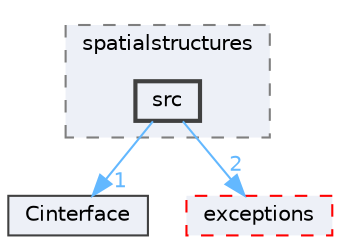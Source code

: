 digraph "Cpp/spatialstructures/src"
{
 // LATEX_PDF_SIZE
  bgcolor="transparent";
  edge [fontname=Helvetica,fontsize=10,labelfontname=Helvetica,labelfontsize=10];
  node [fontname=Helvetica,fontsize=10,shape=box,height=0.2,width=0.4];
  compound=true
  subgraph clusterdir_66731bdf74d76a38b2c500ac62cfdf48 {
    graph [ bgcolor="#edf0f7", pencolor="grey50", label="spatialstructures", fontname=Helvetica,fontsize=10 style="filled,dashed", URL="dir_66731bdf74d76a38b2c500ac62cfdf48.html",tooltip=""]
  dir_7fdf8b1285a3d76ae7bf3420b7ffebee [label="src", fillcolor="#edf0f7", color="grey25", style="filled,bold", URL="dir_7fdf8b1285a3d76ae7bf3420b7ffebee.html",tooltip=""];
  }
  dir_37600e7aa46d6eb08a97d98a1c09ffb1 [label="Cinterface", fillcolor="#edf0f7", color="grey25", style="filled", URL="dir_37600e7aa46d6eb08a97d98a1c09ffb1.html",tooltip=""];
  dir_7900dd791a76306ff53b19fea9f7cb39 [label="exceptions", fillcolor="#edf0f7", color="red", style="filled,dashed", URL="dir_7900dd791a76306ff53b19fea9f7cb39.html",tooltip=""];
  dir_7fdf8b1285a3d76ae7bf3420b7ffebee->dir_37600e7aa46d6eb08a97d98a1c09ffb1 [headlabel="1", labeldistance=1.5 headhref="dir_000017_000001.html" color="steelblue1" fontcolor="steelblue1"];
  dir_7fdf8b1285a3d76ae7bf3420b7ffebee->dir_7900dd791a76306ff53b19fea9f7cb39 [headlabel="2", labeldistance=1.5 headhref="dir_000017_000004.html" color="steelblue1" fontcolor="steelblue1"];
}
